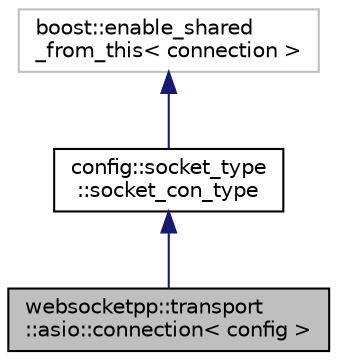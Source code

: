 digraph "websocketpp::transport::asio::connection&lt; config &gt;"
{
  edge [fontname="Helvetica",fontsize="10",labelfontname="Helvetica",labelfontsize="10"];
  node [fontname="Helvetica",fontsize="10",shape=record];
  Node4 [label="websocketpp::transport\l::asio::connection\< config \>",height=0.2,width=0.4,color="black", fillcolor="grey75", style="filled", fontcolor="black"];
  Node5 -> Node4 [dir="back",color="midnightblue",fontsize="10",style="solid",fontname="Helvetica"];
  Node5 [label="config::socket_type\l::socket_con_type",height=0.2,width=0.4,color="black", fillcolor="white", style="filled",URL="$classwebsocketpp_1_1transport_1_1asio_1_1tls__socket_1_1connection.html",tooltip="TLS enabled Asio connection socket component. "];
  Node6 -> Node5 [dir="back",color="midnightblue",fontsize="10",style="solid",fontname="Helvetica"];
  Node6 [label="boost::enable_shared\l_from_this\< connection \>",height=0.2,width=0.4,color="grey75", fillcolor="white", style="filled"];
}
